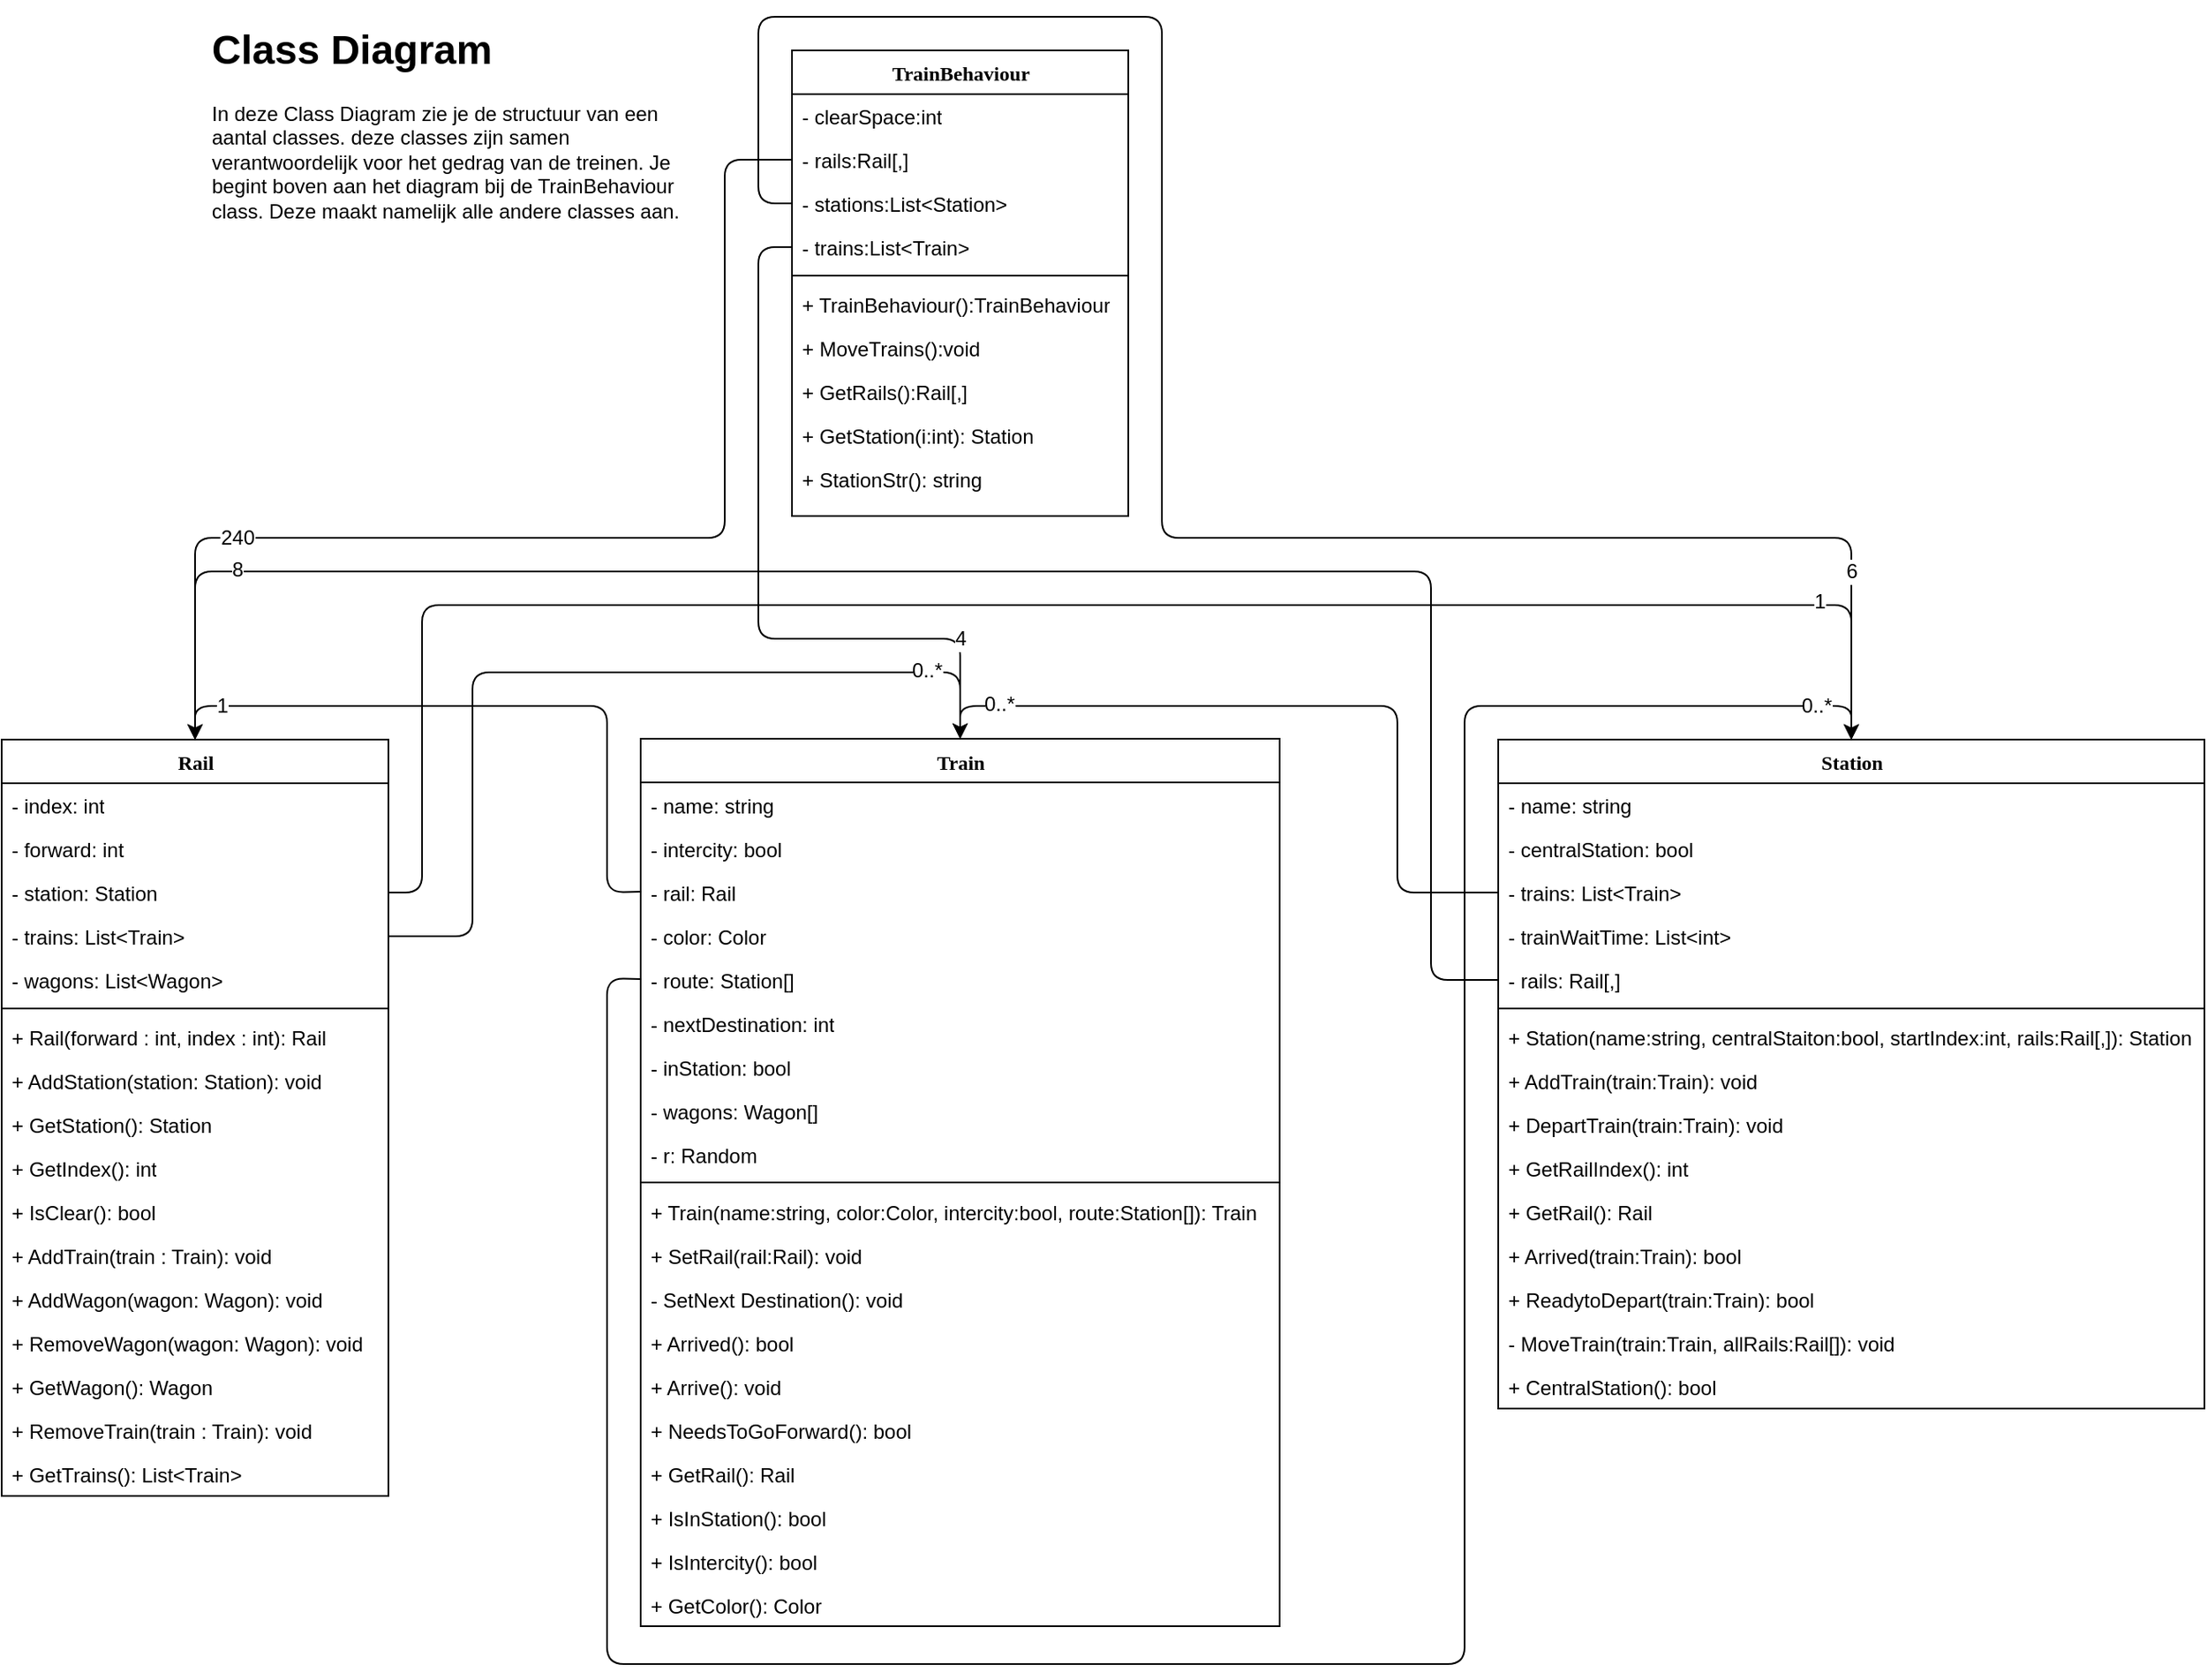 <mxfile version="12.5.1" type="github">
  <diagram name="Page-1" id="9f46799a-70d6-7492-0946-bef42562c5a5">
    <mxGraphModel dx="1905" dy="2193" grid="1" gridSize="10" guides="1" tooltips="1" connect="1" arrows="1" fold="1" page="1" pageScale="1" pageWidth="1100" pageHeight="850" background="#ffffff" math="0" shadow="0">
      <root>
        <mxCell id="0"/>
        <mxCell id="1" parent="0"/>
        <mxCell id="78961159f06e98e8-17" value="Rail" style="swimlane;html=1;fontStyle=1;align=center;verticalAlign=top;childLayout=stackLayout;horizontal=1;startSize=26;horizontalStack=0;resizeParent=1;resizeLast=0;collapsible=1;marginBottom=0;swimlaneFillColor=#ffffff;rounded=0;shadow=0;comic=0;labelBackgroundColor=none;strokeWidth=1;fillColor=none;fontFamily=Verdana;fontSize=12" parent="1" vertex="1">
          <mxGeometry x="530" width="230" height="450" as="geometry">
            <mxRectangle x="90" y="83" width="60" height="26" as="alternateBounds"/>
          </mxGeometry>
        </mxCell>
        <mxCell id="78961159f06e98e8-21" value="- index: int" style="text;html=1;strokeColor=none;fillColor=none;align=left;verticalAlign=top;spacingLeft=4;spacingRight=4;whiteSpace=wrap;overflow=hidden;rotatable=0;points=[[0,0.5],[1,0.5]];portConstraint=eastwest;" parent="78961159f06e98e8-17" vertex="1">
          <mxGeometry y="26" width="230" height="26" as="geometry"/>
        </mxCell>
        <mxCell id="4japjeftp3ALHUGcXtgO-39" value="- forward: int" style="text;html=1;strokeColor=none;fillColor=none;align=left;verticalAlign=top;spacingLeft=4;spacingRight=4;whiteSpace=wrap;overflow=hidden;rotatable=0;points=[[0,0.5],[1,0.5]];portConstraint=eastwest;" parent="78961159f06e98e8-17" vertex="1">
          <mxGeometry y="52" width="230" height="26" as="geometry"/>
        </mxCell>
        <mxCell id="4japjeftp3ALHUGcXtgO-40" value="- station: Station" style="text;html=1;strokeColor=none;fillColor=none;align=left;verticalAlign=top;spacingLeft=4;spacingRight=4;whiteSpace=wrap;overflow=hidden;rotatable=0;points=[[0,0.5],[1,0.5]];portConstraint=eastwest;" parent="78961159f06e98e8-17" vertex="1">
          <mxGeometry y="78" width="230" height="26" as="geometry"/>
        </mxCell>
        <mxCell id="4japjeftp3ALHUGcXtgO-41" value="- trains: List&amp;lt;Train&amp;gt;" style="text;html=1;strokeColor=none;fillColor=none;align=left;verticalAlign=top;spacingLeft=4;spacingRight=4;whiteSpace=wrap;overflow=hidden;rotatable=0;points=[[0,0.5],[1,0.5]];portConstraint=eastwest;" parent="78961159f06e98e8-17" vertex="1">
          <mxGeometry y="104" width="230" height="26" as="geometry"/>
        </mxCell>
        <mxCell id="4japjeftp3ALHUGcXtgO-42" value="- wagons: List&amp;lt;Wagon&amp;gt;" style="text;html=1;strokeColor=none;fillColor=none;align=left;verticalAlign=top;spacingLeft=4;spacingRight=4;whiteSpace=wrap;overflow=hidden;rotatable=0;points=[[0,0.5],[1,0.5]];portConstraint=eastwest;" parent="78961159f06e98e8-17" vertex="1">
          <mxGeometry y="130" width="230" height="26" as="geometry"/>
        </mxCell>
        <mxCell id="78961159f06e98e8-19" value="" style="line;html=1;strokeWidth=1;fillColor=none;align=left;verticalAlign=middle;spacingTop=-1;spacingLeft=3;spacingRight=3;rotatable=0;labelPosition=right;points=[];portConstraint=eastwest;" parent="78961159f06e98e8-17" vertex="1">
          <mxGeometry y="156" width="230" height="8" as="geometry"/>
        </mxCell>
        <mxCell id="78961159f06e98e8-20" value="+ Rail(forward : int, index : int): Rail" style="text;html=1;strokeColor=none;fillColor=none;align=left;verticalAlign=top;spacingLeft=4;spacingRight=4;whiteSpace=wrap;overflow=hidden;rotatable=0;points=[[0,0.5],[1,0.5]];portConstraint=eastwest;" parent="78961159f06e98e8-17" vertex="1">
          <mxGeometry y="164" width="230" height="26" as="geometry"/>
        </mxCell>
        <mxCell id="4japjeftp3ALHUGcXtgO-49" value="+ AddStation(station: Station): void" style="text;html=1;strokeColor=none;fillColor=none;align=left;verticalAlign=top;spacingLeft=4;spacingRight=4;whiteSpace=wrap;overflow=hidden;rotatable=0;points=[[0,0.5],[1,0.5]];portConstraint=eastwest;" parent="78961159f06e98e8-17" vertex="1">
          <mxGeometry y="190" width="230" height="26" as="geometry"/>
        </mxCell>
        <mxCell id="4japjeftp3ALHUGcXtgO-50" value="+ GetStation(): Station" style="text;html=1;strokeColor=none;fillColor=none;align=left;verticalAlign=top;spacingLeft=4;spacingRight=4;whiteSpace=wrap;overflow=hidden;rotatable=0;points=[[0,0.5],[1,0.5]];portConstraint=eastwest;" parent="78961159f06e98e8-17" vertex="1">
          <mxGeometry y="216" width="230" height="26" as="geometry"/>
        </mxCell>
        <mxCell id="ECuA8mzcgDLiyCMyC_pY-1" value="+ GetIndex(): int" style="text;html=1;strokeColor=none;fillColor=none;align=left;verticalAlign=top;spacingLeft=4;spacingRight=4;whiteSpace=wrap;overflow=hidden;rotatable=0;points=[[0,0.5],[1,0.5]];portConstraint=eastwest;" parent="78961159f06e98e8-17" vertex="1">
          <mxGeometry y="242" width="230" height="26" as="geometry"/>
        </mxCell>
        <mxCell id="4japjeftp3ALHUGcXtgO-52" value="+ IsClear(): bool" style="text;html=1;strokeColor=none;fillColor=none;align=left;verticalAlign=top;spacingLeft=4;spacingRight=4;whiteSpace=wrap;overflow=hidden;rotatable=0;points=[[0,0.5],[1,0.5]];portConstraint=eastwest;" parent="78961159f06e98e8-17" vertex="1">
          <mxGeometry y="268" width="230" height="26" as="geometry"/>
        </mxCell>
        <mxCell id="4japjeftp3ALHUGcXtgO-54" value="+ AddTrain(train : Train): void" style="text;html=1;strokeColor=none;fillColor=none;align=left;verticalAlign=top;spacingLeft=4;spacingRight=4;whiteSpace=wrap;overflow=hidden;rotatable=0;points=[[0,0.5],[1,0.5]];portConstraint=eastwest;" parent="78961159f06e98e8-17" vertex="1">
          <mxGeometry y="294" width="230" height="26" as="geometry"/>
        </mxCell>
        <mxCell id="4japjeftp3ALHUGcXtgO-55" value="+ AddWagon(wagon: Wagon): void" style="text;html=1;strokeColor=none;fillColor=none;align=left;verticalAlign=top;spacingLeft=4;spacingRight=4;whiteSpace=wrap;overflow=hidden;rotatable=0;points=[[0,0.5],[1,0.5]];portConstraint=eastwest;" parent="78961159f06e98e8-17" vertex="1">
          <mxGeometry y="320" width="230" height="26" as="geometry"/>
        </mxCell>
        <mxCell id="4japjeftp3ALHUGcXtgO-56" value="+ RemoveWagon(wagon: Wagon): void" style="text;html=1;strokeColor=none;fillColor=none;align=left;verticalAlign=top;spacingLeft=4;spacingRight=4;whiteSpace=wrap;overflow=hidden;rotatable=0;points=[[0,0.5],[1,0.5]];portConstraint=eastwest;" parent="78961159f06e98e8-17" vertex="1">
          <mxGeometry y="346" width="230" height="26" as="geometry"/>
        </mxCell>
        <mxCell id="4japjeftp3ALHUGcXtgO-57" value="+ GetWagon(): Wagon" style="text;html=1;strokeColor=none;fillColor=none;align=left;verticalAlign=top;spacingLeft=4;spacingRight=4;whiteSpace=wrap;overflow=hidden;rotatable=0;points=[[0,0.5],[1,0.5]];portConstraint=eastwest;" parent="78961159f06e98e8-17" vertex="1">
          <mxGeometry y="372" width="230" height="26" as="geometry"/>
        </mxCell>
        <mxCell id="4japjeftp3ALHUGcXtgO-58" value="+ RemoveTrain(train : Train): void" style="text;html=1;strokeColor=none;fillColor=none;align=left;verticalAlign=top;spacingLeft=4;spacingRight=4;whiteSpace=wrap;overflow=hidden;rotatable=0;points=[[0,0.5],[1,0.5]];portConstraint=eastwest;" parent="78961159f06e98e8-17" vertex="1">
          <mxGeometry y="398" width="230" height="26" as="geometry"/>
        </mxCell>
        <mxCell id="4japjeftp3ALHUGcXtgO-59" value="+ GetTrains(): List&amp;lt;Train&amp;gt;" style="text;html=1;strokeColor=none;fillColor=none;align=left;verticalAlign=top;spacingLeft=4;spacingRight=4;whiteSpace=wrap;overflow=hidden;rotatable=0;points=[[0,0.5],[1,0.5]];portConstraint=eastwest;" parent="78961159f06e98e8-17" vertex="1">
          <mxGeometry y="424" width="230" height="26" as="geometry"/>
        </mxCell>
        <mxCell id="4japjeftp3ALHUGcXtgO-61" value="Train" style="swimlane;html=1;fontStyle=1;align=center;verticalAlign=top;childLayout=stackLayout;horizontal=1;startSize=26;horizontalStack=0;resizeParent=1;resizeLast=0;collapsible=1;marginBottom=0;swimlaneFillColor=#ffffff;rounded=0;shadow=0;comic=0;labelBackgroundColor=none;strokeWidth=1;fillColor=none;fontFamily=Verdana;fontSize=12" parent="1" vertex="1">
          <mxGeometry x="910" y="-0.5" width="380" height="528" as="geometry">
            <mxRectangle x="90" y="83" width="60" height="26" as="alternateBounds"/>
          </mxGeometry>
        </mxCell>
        <mxCell id="4japjeftp3ALHUGcXtgO-62" value="- name: string" style="text;html=1;strokeColor=none;fillColor=none;align=left;verticalAlign=top;spacingLeft=4;spacingRight=4;whiteSpace=wrap;overflow=hidden;rotatable=0;points=[[0,0.5],[1,0.5]];portConstraint=eastwest;" parent="4japjeftp3ALHUGcXtgO-61" vertex="1">
          <mxGeometry y="26" width="380" height="26" as="geometry"/>
        </mxCell>
        <mxCell id="4japjeftp3ALHUGcXtgO-63" value="- intercity: bool" style="text;html=1;strokeColor=none;fillColor=none;align=left;verticalAlign=top;spacingLeft=4;spacingRight=4;whiteSpace=wrap;overflow=hidden;rotatable=0;points=[[0,0.5],[1,0.5]];portConstraint=eastwest;" parent="4japjeftp3ALHUGcXtgO-61" vertex="1">
          <mxGeometry y="52" width="380" height="26" as="geometry"/>
        </mxCell>
        <mxCell id="4japjeftp3ALHUGcXtgO-64" value="- rail: Rail" style="text;html=1;strokeColor=none;fillColor=none;align=left;verticalAlign=top;spacingLeft=4;spacingRight=4;whiteSpace=wrap;overflow=hidden;rotatable=0;points=[[0,0.5],[1,0.5]];portConstraint=eastwest;" parent="4japjeftp3ALHUGcXtgO-61" vertex="1">
          <mxGeometry y="78" width="380" height="26" as="geometry"/>
        </mxCell>
        <mxCell id="4japjeftp3ALHUGcXtgO-79" value="- color: Color" style="text;html=1;strokeColor=none;fillColor=none;align=left;verticalAlign=top;spacingLeft=4;spacingRight=4;whiteSpace=wrap;overflow=hidden;rotatable=0;points=[[0,0.5],[1,0.5]];portConstraint=eastwest;" parent="4japjeftp3ALHUGcXtgO-61" vertex="1">
          <mxGeometry y="104" width="380" height="26" as="geometry"/>
        </mxCell>
        <mxCell id="4japjeftp3ALHUGcXtgO-80" value="- route: Station[]" style="text;html=1;strokeColor=none;fillColor=none;align=left;verticalAlign=top;spacingLeft=4;spacingRight=4;whiteSpace=wrap;overflow=hidden;rotatable=0;points=[[0,0.5],[1,0.5]];portConstraint=eastwest;" parent="4japjeftp3ALHUGcXtgO-61" vertex="1">
          <mxGeometry y="130" width="380" height="26" as="geometry"/>
        </mxCell>
        <mxCell id="4japjeftp3ALHUGcXtgO-81" value="- nextDestination: int" style="text;html=1;strokeColor=none;fillColor=none;align=left;verticalAlign=top;spacingLeft=4;spacingRight=4;whiteSpace=wrap;overflow=hidden;rotatable=0;points=[[0,0.5],[1,0.5]];portConstraint=eastwest;" parent="4japjeftp3ALHUGcXtgO-61" vertex="1">
          <mxGeometry y="156" width="380" height="26" as="geometry"/>
        </mxCell>
        <mxCell id="4japjeftp3ALHUGcXtgO-82" value="- inStation: bool" style="text;html=1;strokeColor=none;fillColor=none;align=left;verticalAlign=top;spacingLeft=4;spacingRight=4;whiteSpace=wrap;overflow=hidden;rotatable=0;points=[[0,0.5],[1,0.5]];portConstraint=eastwest;" parent="4japjeftp3ALHUGcXtgO-61" vertex="1">
          <mxGeometry y="182" width="380" height="26" as="geometry"/>
        </mxCell>
        <mxCell id="4japjeftp3ALHUGcXtgO-83" value="- wagons: Wagon[]" style="text;html=1;strokeColor=none;fillColor=none;align=left;verticalAlign=top;spacingLeft=4;spacingRight=4;whiteSpace=wrap;overflow=hidden;rotatable=0;points=[[0,0.5],[1,0.5]];portConstraint=eastwest;" parent="4japjeftp3ALHUGcXtgO-61" vertex="1">
          <mxGeometry y="208" width="380" height="26" as="geometry"/>
        </mxCell>
        <mxCell id="ECuA8mzcgDLiyCMyC_pY-2" value="- r: Random" style="text;html=1;strokeColor=none;fillColor=none;align=left;verticalAlign=top;spacingLeft=4;spacingRight=4;whiteSpace=wrap;overflow=hidden;rotatable=0;points=[[0,0.5],[1,0.5]];portConstraint=eastwest;" parent="4japjeftp3ALHUGcXtgO-61" vertex="1">
          <mxGeometry y="234" width="380" height="26" as="geometry"/>
        </mxCell>
        <mxCell id="4japjeftp3ALHUGcXtgO-67" value="" style="line;html=1;strokeWidth=1;fillColor=none;align=left;verticalAlign=middle;spacingTop=-1;spacingLeft=3;spacingRight=3;rotatable=0;labelPosition=right;points=[];portConstraint=eastwest;" parent="4japjeftp3ALHUGcXtgO-61" vertex="1">
          <mxGeometry y="260" width="380" height="8" as="geometry"/>
        </mxCell>
        <mxCell id="4japjeftp3ALHUGcXtgO-68" value="+ Train(name:string, color:Color, intercity:bool, route:Station[]): Train" style="text;html=1;strokeColor=none;fillColor=none;align=left;verticalAlign=top;spacingLeft=4;spacingRight=4;whiteSpace=wrap;overflow=hidden;rotatable=0;points=[[0,0.5],[1,0.5]];portConstraint=eastwest;" parent="4japjeftp3ALHUGcXtgO-61" vertex="1">
          <mxGeometry y="268" width="380" height="26" as="geometry"/>
        </mxCell>
        <mxCell id="4japjeftp3ALHUGcXtgO-69" value="+ SetRail(rail:Rail): void" style="text;html=1;strokeColor=none;fillColor=none;align=left;verticalAlign=top;spacingLeft=4;spacingRight=4;whiteSpace=wrap;overflow=hidden;rotatable=0;points=[[0,0.5],[1,0.5]];portConstraint=eastwest;" parent="4japjeftp3ALHUGcXtgO-61" vertex="1">
          <mxGeometry y="294" width="380" height="26" as="geometry"/>
        </mxCell>
        <mxCell id="4japjeftp3ALHUGcXtgO-70" value="- SetNext Destination(): void" style="text;html=1;strokeColor=none;fillColor=none;align=left;verticalAlign=top;spacingLeft=4;spacingRight=4;whiteSpace=wrap;overflow=hidden;rotatable=0;points=[[0,0.5],[1,0.5]];portConstraint=eastwest;" parent="4japjeftp3ALHUGcXtgO-61" vertex="1">
          <mxGeometry y="320" width="380" height="26" as="geometry"/>
        </mxCell>
        <mxCell id="4japjeftp3ALHUGcXtgO-71" value="+ Arrived(): bool" style="text;html=1;strokeColor=none;fillColor=none;align=left;verticalAlign=top;spacingLeft=4;spacingRight=4;whiteSpace=wrap;overflow=hidden;rotatable=0;points=[[0,0.5],[1,0.5]];portConstraint=eastwest;" parent="4japjeftp3ALHUGcXtgO-61" vertex="1">
          <mxGeometry y="346" width="380" height="26" as="geometry"/>
        </mxCell>
        <mxCell id="4japjeftp3ALHUGcXtgO-72" value="+ Arrive(): void" style="text;html=1;strokeColor=none;fillColor=none;align=left;verticalAlign=top;spacingLeft=4;spacingRight=4;whiteSpace=wrap;overflow=hidden;rotatable=0;points=[[0,0.5],[1,0.5]];portConstraint=eastwest;" parent="4japjeftp3ALHUGcXtgO-61" vertex="1">
          <mxGeometry y="372" width="380" height="26" as="geometry"/>
        </mxCell>
        <mxCell id="4japjeftp3ALHUGcXtgO-73" value="+ NeedsToGoForward(): bool" style="text;html=1;strokeColor=none;fillColor=none;align=left;verticalAlign=top;spacingLeft=4;spacingRight=4;whiteSpace=wrap;overflow=hidden;rotatable=0;points=[[0,0.5],[1,0.5]];portConstraint=eastwest;" parent="4japjeftp3ALHUGcXtgO-61" vertex="1">
          <mxGeometry y="398" width="380" height="26" as="geometry"/>
        </mxCell>
        <mxCell id="4japjeftp3ALHUGcXtgO-74" value="+ GetRail(): Rail" style="text;html=1;strokeColor=none;fillColor=none;align=left;verticalAlign=top;spacingLeft=4;spacingRight=4;whiteSpace=wrap;overflow=hidden;rotatable=0;points=[[0,0.5],[1,0.5]];portConstraint=eastwest;" parent="4japjeftp3ALHUGcXtgO-61" vertex="1">
          <mxGeometry y="424" width="380" height="26" as="geometry"/>
        </mxCell>
        <mxCell id="4japjeftp3ALHUGcXtgO-75" value="+ IsInStation(): bool" style="text;html=1;strokeColor=none;fillColor=none;align=left;verticalAlign=top;spacingLeft=4;spacingRight=4;whiteSpace=wrap;overflow=hidden;rotatable=0;points=[[0,0.5],[1,0.5]];portConstraint=eastwest;" parent="4japjeftp3ALHUGcXtgO-61" vertex="1">
          <mxGeometry y="450" width="380" height="26" as="geometry"/>
        </mxCell>
        <mxCell id="4japjeftp3ALHUGcXtgO-76" value="+ IsIntercity(): bool" style="text;html=1;strokeColor=none;fillColor=none;align=left;verticalAlign=top;spacingLeft=4;spacingRight=4;whiteSpace=wrap;overflow=hidden;rotatable=0;points=[[0,0.5],[1,0.5]];portConstraint=eastwest;" parent="4japjeftp3ALHUGcXtgO-61" vertex="1">
          <mxGeometry y="476" width="380" height="26" as="geometry"/>
        </mxCell>
        <mxCell id="4japjeftp3ALHUGcXtgO-77" value="+ GetColor(): Color" style="text;html=1;strokeColor=none;fillColor=none;align=left;verticalAlign=top;spacingLeft=4;spacingRight=4;whiteSpace=wrap;overflow=hidden;rotatable=0;points=[[0,0.5],[1,0.5]];portConstraint=eastwest;" parent="4japjeftp3ALHUGcXtgO-61" vertex="1">
          <mxGeometry y="502" width="380" height="26" as="geometry"/>
        </mxCell>
        <mxCell id="dSkPaAIi-SsUXHrledxw-2" value="Station" style="swimlane;html=1;fontStyle=1;align=center;verticalAlign=top;childLayout=stackLayout;horizontal=1;startSize=26;horizontalStack=0;resizeParent=1;resizeLast=0;collapsible=1;marginBottom=0;swimlaneFillColor=#ffffff;rounded=0;shadow=0;comic=0;labelBackgroundColor=none;strokeWidth=1;fillColor=none;fontFamily=Verdana;fontSize=12" vertex="1" parent="1">
          <mxGeometry x="1420" width="420" height="398" as="geometry">
            <mxRectangle x="90" y="83" width="60" height="26" as="alternateBounds"/>
          </mxGeometry>
        </mxCell>
        <mxCell id="dSkPaAIi-SsUXHrledxw-3" value="- name: string" style="text;html=1;strokeColor=none;fillColor=none;align=left;verticalAlign=top;spacingLeft=4;spacingRight=4;whiteSpace=wrap;overflow=hidden;rotatable=0;points=[[0,0.5],[1,0.5]];portConstraint=eastwest;" vertex="1" parent="dSkPaAIi-SsUXHrledxw-2">
          <mxGeometry y="26" width="420" height="26" as="geometry"/>
        </mxCell>
        <mxCell id="dSkPaAIi-SsUXHrledxw-4" value="- centralStation: bool" style="text;html=1;strokeColor=none;fillColor=none;align=left;verticalAlign=top;spacingLeft=4;spacingRight=4;whiteSpace=wrap;overflow=hidden;rotatable=0;points=[[0,0.5],[1,0.5]];portConstraint=eastwest;" vertex="1" parent="dSkPaAIi-SsUXHrledxw-2">
          <mxGeometry y="52" width="420" height="26" as="geometry"/>
        </mxCell>
        <mxCell id="dSkPaAIi-SsUXHrledxw-23" value="- trains: List&amp;lt;Train&amp;gt;" style="text;html=1;strokeColor=none;fillColor=none;align=left;verticalAlign=top;spacingLeft=4;spacingRight=4;whiteSpace=wrap;overflow=hidden;rotatable=0;points=[[0,0.5],[1,0.5]];portConstraint=eastwest;" vertex="1" parent="dSkPaAIi-SsUXHrledxw-2">
          <mxGeometry y="78" width="420" height="26" as="geometry"/>
        </mxCell>
        <mxCell id="dSkPaAIi-SsUXHrledxw-25" value="- trainWaitTime: List&amp;lt;int&amp;gt;" style="text;html=1;strokeColor=none;fillColor=none;align=left;verticalAlign=top;spacingLeft=4;spacingRight=4;whiteSpace=wrap;overflow=hidden;rotatable=0;points=[[0,0.5],[1,0.5]];portConstraint=eastwest;" vertex="1" parent="dSkPaAIi-SsUXHrledxw-2">
          <mxGeometry y="104" width="420" height="26" as="geometry"/>
        </mxCell>
        <mxCell id="dSkPaAIi-SsUXHrledxw-26" value="- rails: Rail[,]" style="text;html=1;strokeColor=none;fillColor=none;align=left;verticalAlign=top;spacingLeft=4;spacingRight=4;whiteSpace=wrap;overflow=hidden;rotatable=0;points=[[0,0.5],[1,0.5]];portConstraint=eastwest;" vertex="1" parent="dSkPaAIi-SsUXHrledxw-2">
          <mxGeometry y="130" width="420" height="26" as="geometry"/>
        </mxCell>
        <mxCell id="dSkPaAIi-SsUXHrledxw-12" value="" style="line;html=1;strokeWidth=1;fillColor=none;align=left;verticalAlign=middle;spacingTop=-1;spacingLeft=3;spacingRight=3;rotatable=0;labelPosition=right;points=[];portConstraint=eastwest;" vertex="1" parent="dSkPaAIi-SsUXHrledxw-2">
          <mxGeometry y="156" width="420" height="8" as="geometry"/>
        </mxCell>
        <mxCell id="dSkPaAIi-SsUXHrledxw-13" value="+ Station(name:string, centralStaiton:bool, startIndex:int, rails:Rail[,]): Station" style="text;html=1;strokeColor=none;fillColor=none;align=left;verticalAlign=top;spacingLeft=4;spacingRight=4;whiteSpace=wrap;overflow=hidden;rotatable=0;points=[[0,0.5],[1,0.5]];portConstraint=eastwest;" vertex="1" parent="dSkPaAIi-SsUXHrledxw-2">
          <mxGeometry y="164" width="420" height="26" as="geometry"/>
        </mxCell>
        <mxCell id="dSkPaAIi-SsUXHrledxw-14" value="+ AddTrain(train:Train): void" style="text;html=1;strokeColor=none;fillColor=none;align=left;verticalAlign=top;spacingLeft=4;spacingRight=4;whiteSpace=wrap;overflow=hidden;rotatable=0;points=[[0,0.5],[1,0.5]];portConstraint=eastwest;" vertex="1" parent="dSkPaAIi-SsUXHrledxw-2">
          <mxGeometry y="190" width="420" height="26" as="geometry"/>
        </mxCell>
        <mxCell id="dSkPaAIi-SsUXHrledxw-15" value="+ DepartTrain(train:Train): void" style="text;html=1;strokeColor=none;fillColor=none;align=left;verticalAlign=top;spacingLeft=4;spacingRight=4;whiteSpace=wrap;overflow=hidden;rotatable=0;points=[[0,0.5],[1,0.5]];portConstraint=eastwest;" vertex="1" parent="dSkPaAIi-SsUXHrledxw-2">
          <mxGeometry y="216" width="420" height="26" as="geometry"/>
        </mxCell>
        <mxCell id="dSkPaAIi-SsUXHrledxw-16" value="+ GetRailIndex(): int" style="text;html=1;strokeColor=none;fillColor=none;align=left;verticalAlign=top;spacingLeft=4;spacingRight=4;whiteSpace=wrap;overflow=hidden;rotatable=0;points=[[0,0.5],[1,0.5]];portConstraint=eastwest;" vertex="1" parent="dSkPaAIi-SsUXHrledxw-2">
          <mxGeometry y="242" width="420" height="26" as="geometry"/>
        </mxCell>
        <mxCell id="dSkPaAIi-SsUXHrledxw-17" value="+ GetRail(): Rail" style="text;html=1;strokeColor=none;fillColor=none;align=left;verticalAlign=top;spacingLeft=4;spacingRight=4;whiteSpace=wrap;overflow=hidden;rotatable=0;points=[[0,0.5],[1,0.5]];portConstraint=eastwest;" vertex="1" parent="dSkPaAIi-SsUXHrledxw-2">
          <mxGeometry y="268" width="420" height="26" as="geometry"/>
        </mxCell>
        <mxCell id="dSkPaAIi-SsUXHrledxw-18" value="+ Arrived(train:Train): bool" style="text;html=1;strokeColor=none;fillColor=none;align=left;verticalAlign=top;spacingLeft=4;spacingRight=4;whiteSpace=wrap;overflow=hidden;rotatable=0;points=[[0,0.5],[1,0.5]];portConstraint=eastwest;" vertex="1" parent="dSkPaAIi-SsUXHrledxw-2">
          <mxGeometry y="294" width="420" height="26" as="geometry"/>
        </mxCell>
        <mxCell id="dSkPaAIi-SsUXHrledxw-19" value="+ ReadytoDepart(train:Train): bool" style="text;html=1;strokeColor=none;fillColor=none;align=left;verticalAlign=top;spacingLeft=4;spacingRight=4;whiteSpace=wrap;overflow=hidden;rotatable=0;points=[[0,0.5],[1,0.5]];portConstraint=eastwest;" vertex="1" parent="dSkPaAIi-SsUXHrledxw-2">
          <mxGeometry y="320" width="420" height="26" as="geometry"/>
        </mxCell>
        <mxCell id="dSkPaAIi-SsUXHrledxw-20" value="- MoveTrain(train:Train, allRails:Rail[]): void" style="text;html=1;strokeColor=none;fillColor=none;align=left;verticalAlign=top;spacingLeft=4;spacingRight=4;whiteSpace=wrap;overflow=hidden;rotatable=0;points=[[0,0.5],[1,0.5]];portConstraint=eastwest;" vertex="1" parent="dSkPaAIi-SsUXHrledxw-2">
          <mxGeometry y="346" width="420" height="26" as="geometry"/>
        </mxCell>
        <mxCell id="dSkPaAIi-SsUXHrledxw-21" value="+ CentralStation(): bool" style="text;html=1;strokeColor=none;fillColor=none;align=left;verticalAlign=top;spacingLeft=4;spacingRight=4;whiteSpace=wrap;overflow=hidden;rotatable=0;points=[[0,0.5],[1,0.5]];portConstraint=eastwest;" vertex="1" parent="dSkPaAIi-SsUXHrledxw-2">
          <mxGeometry y="372" width="420" height="26" as="geometry"/>
        </mxCell>
        <mxCell id="dSkPaAIi-SsUXHrledxw-27" value="TrainBehaviour" style="swimlane;html=1;fontStyle=1;align=center;verticalAlign=top;childLayout=stackLayout;horizontal=1;startSize=26;horizontalStack=0;resizeParent=1;resizeLast=0;collapsible=1;marginBottom=0;swimlaneFillColor=#ffffff;rounded=0;shadow=0;comic=0;labelBackgroundColor=none;strokeWidth=1;fillColor=none;fontFamily=Verdana;fontSize=12" vertex="1" parent="1">
          <mxGeometry x="1000" y="-410" width="200" height="277" as="geometry">
            <mxRectangle x="90" y="83" width="60" height="26" as="alternateBounds"/>
          </mxGeometry>
        </mxCell>
        <mxCell id="dSkPaAIi-SsUXHrledxw-28" value="- clearSpace:int" style="text;html=1;strokeColor=none;fillColor=none;align=left;verticalAlign=top;spacingLeft=4;spacingRight=4;whiteSpace=wrap;overflow=hidden;rotatable=0;points=[[0,0.5],[1,0.5]];portConstraint=eastwest;" vertex="1" parent="dSkPaAIi-SsUXHrledxw-27">
          <mxGeometry y="26" width="200" height="26" as="geometry"/>
        </mxCell>
        <mxCell id="dSkPaAIi-SsUXHrledxw-29" value="- rails:Rail[,]" style="text;html=1;strokeColor=none;fillColor=none;align=left;verticalAlign=top;spacingLeft=4;spacingRight=4;whiteSpace=wrap;overflow=hidden;rotatable=0;points=[[0,0.5],[1,0.5]];portConstraint=eastwest;" vertex="1" parent="dSkPaAIi-SsUXHrledxw-27">
          <mxGeometry y="52" width="200" height="26" as="geometry"/>
        </mxCell>
        <mxCell id="dSkPaAIi-SsUXHrledxw-30" value="- stations:List&amp;lt;Station&amp;gt;" style="text;html=1;strokeColor=none;fillColor=none;align=left;verticalAlign=top;spacingLeft=4;spacingRight=4;whiteSpace=wrap;overflow=hidden;rotatable=0;points=[[0,0.5],[1,0.5]];portConstraint=eastwest;" vertex="1" parent="dSkPaAIi-SsUXHrledxw-27">
          <mxGeometry y="78" width="200" height="26" as="geometry"/>
        </mxCell>
        <mxCell id="dSkPaAIi-SsUXHrledxw-31" value="- trains:List&amp;lt;Train&amp;gt;" style="text;html=1;strokeColor=none;fillColor=none;align=left;verticalAlign=top;spacingLeft=4;spacingRight=4;whiteSpace=wrap;overflow=hidden;rotatable=0;points=[[0,0.5],[1,0.5]];portConstraint=eastwest;" vertex="1" parent="dSkPaAIi-SsUXHrledxw-27">
          <mxGeometry y="104" width="200" height="26" as="geometry"/>
        </mxCell>
        <mxCell id="dSkPaAIi-SsUXHrledxw-33" value="" style="line;html=1;strokeWidth=1;fillColor=none;align=left;verticalAlign=middle;spacingTop=-1;spacingLeft=3;spacingRight=3;rotatable=0;labelPosition=right;points=[];portConstraint=eastwest;" vertex="1" parent="dSkPaAIi-SsUXHrledxw-27">
          <mxGeometry y="130" width="200" height="8" as="geometry"/>
        </mxCell>
        <mxCell id="dSkPaAIi-SsUXHrledxw-34" value="+ TrainBehaviour():TrainBehaviour" style="text;html=1;strokeColor=none;fillColor=none;align=left;verticalAlign=top;spacingLeft=4;spacingRight=4;whiteSpace=wrap;overflow=hidden;rotatable=0;points=[[0,0.5],[1,0.5]];portConstraint=eastwest;" vertex="1" parent="dSkPaAIi-SsUXHrledxw-27">
          <mxGeometry y="138" width="200" height="26" as="geometry"/>
        </mxCell>
        <mxCell id="dSkPaAIi-SsUXHrledxw-35" value="+ MoveTrains():void" style="text;html=1;strokeColor=none;fillColor=none;align=left;verticalAlign=top;spacingLeft=4;spacingRight=4;whiteSpace=wrap;overflow=hidden;rotatable=0;points=[[0,0.5],[1,0.5]];portConstraint=eastwest;" vertex="1" parent="dSkPaAIi-SsUXHrledxw-27">
          <mxGeometry y="164" width="200" height="26" as="geometry"/>
        </mxCell>
        <mxCell id="dSkPaAIi-SsUXHrledxw-36" value="+ GetRails():Rail[,]" style="text;html=1;strokeColor=none;fillColor=none;align=left;verticalAlign=top;spacingLeft=4;spacingRight=4;whiteSpace=wrap;overflow=hidden;rotatable=0;points=[[0,0.5],[1,0.5]];portConstraint=eastwest;" vertex="1" parent="dSkPaAIi-SsUXHrledxw-27">
          <mxGeometry y="190" width="200" height="26" as="geometry"/>
        </mxCell>
        <mxCell id="dSkPaAIi-SsUXHrledxw-37" value="+ GetStation(i:int): Station" style="text;html=1;strokeColor=none;fillColor=none;align=left;verticalAlign=top;spacingLeft=4;spacingRight=4;whiteSpace=wrap;overflow=hidden;rotatable=0;points=[[0,0.5],[1,0.5]];portConstraint=eastwest;" vertex="1" parent="dSkPaAIi-SsUXHrledxw-27">
          <mxGeometry y="216" width="200" height="26" as="geometry"/>
        </mxCell>
        <mxCell id="dSkPaAIi-SsUXHrledxw-38" value="+ StationStr(): string" style="text;html=1;strokeColor=none;fillColor=none;align=left;verticalAlign=top;spacingLeft=4;spacingRight=4;whiteSpace=wrap;overflow=hidden;rotatable=0;points=[[0,0.5],[1,0.5]];portConstraint=eastwest;" vertex="1" parent="dSkPaAIi-SsUXHrledxw-27">
          <mxGeometry y="242" width="200" height="26" as="geometry"/>
        </mxCell>
        <mxCell id="dSkPaAIi-SsUXHrledxw-46" value="" style="endArrow=classic;html=1;exitX=0;exitY=0.5;exitDx=0;exitDy=0;entryX=0.5;entryY=0;entryDx=0;entryDy=0;" edge="1" parent="1" source="dSkPaAIi-SsUXHrledxw-29" target="78961159f06e98e8-17">
          <mxGeometry width="50" height="50" relative="1" as="geometry">
            <mxPoint x="270" y="-160" as="sourcePoint"/>
            <mxPoint x="320" y="-210" as="targetPoint"/>
            <Array as="points">
              <mxPoint x="960" y="-345"/>
              <mxPoint x="960" y="-120"/>
              <mxPoint x="645" y="-120"/>
            </Array>
          </mxGeometry>
        </mxCell>
        <mxCell id="dSkPaAIi-SsUXHrledxw-57" value="240" style="text;html=1;align=center;verticalAlign=middle;resizable=0;points=[];labelBackgroundColor=#ffffff;" vertex="1" connectable="0" parent="dSkPaAIi-SsUXHrledxw-46">
          <mxGeometry x="0.574" relative="1" as="geometry">
            <mxPoint x="-4.41" as="offset"/>
          </mxGeometry>
        </mxCell>
        <mxCell id="dSkPaAIi-SsUXHrledxw-47" value="" style="endArrow=classic;html=1;exitX=1;exitY=0.5;exitDx=0;exitDy=0;entryX=0.5;entryY=0;entryDx=0;entryDy=0;" edge="1" parent="1" source="4japjeftp3ALHUGcXtgO-40" target="dSkPaAIi-SsUXHrledxw-2">
          <mxGeometry width="50" height="50" relative="1" as="geometry">
            <mxPoint x="480" y="140" as="sourcePoint"/>
            <mxPoint x="530" y="90" as="targetPoint"/>
            <Array as="points">
              <mxPoint x="780" y="91"/>
              <mxPoint x="780" y="-80"/>
              <mxPoint x="1630" y="-80"/>
            </Array>
          </mxGeometry>
        </mxCell>
        <mxCell id="dSkPaAIi-SsUXHrledxw-61" value="1" style="text;html=1;align=center;verticalAlign=middle;resizable=0;points=[];labelBackgroundColor=#ffffff;" vertex="1" connectable="0" parent="dSkPaAIi-SsUXHrledxw-47">
          <mxGeometry x="0.733" y="2" relative="1" as="geometry">
            <mxPoint x="50" as="offset"/>
          </mxGeometry>
        </mxCell>
        <mxCell id="dSkPaAIi-SsUXHrledxw-48" value="" style="endArrow=classic;html=1;exitX=1;exitY=0.5;exitDx=0;exitDy=0;entryX=0.5;entryY=0;entryDx=0;entryDy=0;" edge="1" parent="1" source="4japjeftp3ALHUGcXtgO-41" target="4japjeftp3ALHUGcXtgO-61">
          <mxGeometry width="50" height="50" relative="1" as="geometry">
            <mxPoint x="400" y="260" as="sourcePoint"/>
            <mxPoint x="450" y="210" as="targetPoint"/>
            <Array as="points">
              <mxPoint x="810" y="117"/>
              <mxPoint x="810" y="-40"/>
              <mxPoint x="1100" y="-40"/>
            </Array>
          </mxGeometry>
        </mxCell>
        <mxCell id="dSkPaAIi-SsUXHrledxw-58" value="0..*" style="text;html=1;align=center;verticalAlign=middle;resizable=0;points=[];labelBackgroundColor=#ffffff;" vertex="1" connectable="0" parent="dSkPaAIi-SsUXHrledxw-48">
          <mxGeometry x="0.685" y="1" relative="1" as="geometry">
            <mxPoint x="25.24" as="offset"/>
          </mxGeometry>
        </mxCell>
        <mxCell id="dSkPaAIi-SsUXHrledxw-49" value="" style="endArrow=classic;html=1;exitX=0;exitY=0.5;exitDx=0;exitDy=0;entryX=0.5;entryY=0;entryDx=0;entryDy=0;" edge="1" parent="1" source="dSkPaAIi-SsUXHrledxw-23" target="4japjeftp3ALHUGcXtgO-61">
          <mxGeometry width="50" height="50" relative="1" as="geometry">
            <mxPoint x="580" y="230" as="sourcePoint"/>
            <mxPoint x="630" y="180" as="targetPoint"/>
            <Array as="points">
              <mxPoint x="1360" y="91"/>
              <mxPoint x="1360" y="-20"/>
              <mxPoint x="1100" y="-20"/>
            </Array>
          </mxGeometry>
        </mxCell>
        <mxCell id="dSkPaAIi-SsUXHrledxw-64" value="0..*" style="text;html=1;align=center;verticalAlign=middle;resizable=0;points=[];labelBackgroundColor=#ffffff;" vertex="1" connectable="0" parent="dSkPaAIi-SsUXHrledxw-49">
          <mxGeometry x="0.812" y="-1" relative="1" as="geometry">
            <mxPoint as="offset"/>
          </mxGeometry>
        </mxCell>
        <mxCell id="dSkPaAIi-SsUXHrledxw-50" value="" style="endArrow=classic;html=1;exitX=0;exitY=0.5;exitDx=0;exitDy=0;entryX=0.5;entryY=0;entryDx=0;entryDy=0;" edge="1" parent="1" source="dSkPaAIi-SsUXHrledxw-26" target="78961159f06e98e8-17">
          <mxGeometry width="50" height="50" relative="1" as="geometry">
            <mxPoint x="440" y="90" as="sourcePoint"/>
            <mxPoint x="490" y="40" as="targetPoint"/>
            <Array as="points">
              <mxPoint x="1380" y="143"/>
              <mxPoint x="1380" y="-100"/>
              <mxPoint x="645" y="-100"/>
            </Array>
          </mxGeometry>
        </mxCell>
        <mxCell id="dSkPaAIi-SsUXHrledxw-59" value="8" style="text;html=1;align=center;verticalAlign=middle;resizable=0;points=[];labelBackgroundColor=#ffffff;" vertex="1" connectable="0" parent="dSkPaAIi-SsUXHrledxw-50">
          <mxGeometry x="0.718" y="-1" relative="1" as="geometry">
            <mxPoint x="-33" as="offset"/>
          </mxGeometry>
        </mxCell>
        <mxCell id="dSkPaAIi-SsUXHrledxw-51" value="" style="endArrow=classic;html=1;exitX=0;exitY=0.5;exitDx=0;exitDy=0;entryX=0.5;entryY=0;entryDx=0;entryDy=0;" edge="1" parent="1" source="4japjeftp3ALHUGcXtgO-64" target="78961159f06e98e8-17">
          <mxGeometry width="50" height="50" relative="1" as="geometry">
            <mxPoint x="430" y="250" as="sourcePoint"/>
            <mxPoint x="480" y="200" as="targetPoint"/>
            <Array as="points">
              <mxPoint x="890" y="91"/>
              <mxPoint x="890" y="-20"/>
              <mxPoint x="645" y="-20"/>
            </Array>
          </mxGeometry>
        </mxCell>
        <mxCell id="dSkPaAIi-SsUXHrledxw-60" value="1" style="text;html=1;align=center;verticalAlign=middle;resizable=0;points=[];labelBackgroundColor=#ffffff;" vertex="1" connectable="0" parent="dSkPaAIi-SsUXHrledxw-51">
          <mxGeometry x="0.65" relative="1" as="geometry">
            <mxPoint x="-33.95" as="offset"/>
          </mxGeometry>
        </mxCell>
        <mxCell id="dSkPaAIi-SsUXHrledxw-53" value="" style="endArrow=classic;html=1;exitX=0;exitY=0.5;exitDx=0;exitDy=0;entryX=0.5;entryY=0;entryDx=0;entryDy=0;" edge="1" parent="1" source="dSkPaAIi-SsUXHrledxw-30" target="dSkPaAIi-SsUXHrledxw-2">
          <mxGeometry width="50" height="50" relative="1" as="geometry">
            <mxPoint x="490" y="10" as="sourcePoint"/>
            <mxPoint x="540" y="-40" as="targetPoint"/>
            <Array as="points">
              <mxPoint x="980" y="-319"/>
              <mxPoint x="980" y="-430"/>
              <mxPoint x="1220" y="-430"/>
              <mxPoint x="1220" y="-120"/>
              <mxPoint x="1630" y="-120"/>
            </Array>
          </mxGeometry>
        </mxCell>
        <mxCell id="dSkPaAIi-SsUXHrledxw-56" value="6" style="text;html=1;align=center;verticalAlign=middle;resizable=0;points=[];labelBackgroundColor=#ffffff;" vertex="1" connectable="0" parent="dSkPaAIi-SsUXHrledxw-53">
          <mxGeometry x="0.673" y="-2" relative="1" as="geometry">
            <mxPoint x="78" y="18" as="offset"/>
          </mxGeometry>
        </mxCell>
        <mxCell id="dSkPaAIi-SsUXHrledxw-54" value="" style="endArrow=classic;html=1;exitX=0;exitY=0.5;exitDx=0;exitDy=0;entryX=0.5;entryY=0;entryDx=0;entryDy=0;" edge="1" parent="1" source="dSkPaAIi-SsUXHrledxw-31" target="4japjeftp3ALHUGcXtgO-61">
          <mxGeometry width="50" height="50" relative="1" as="geometry">
            <mxPoint x="500" y="20" as="sourcePoint"/>
            <mxPoint x="550" y="-30" as="targetPoint"/>
            <Array as="points">
              <mxPoint x="980" y="-293"/>
              <mxPoint x="980" y="-60"/>
              <mxPoint x="1100" y="-60"/>
            </Array>
          </mxGeometry>
        </mxCell>
        <mxCell id="dSkPaAIi-SsUXHrledxw-55" value="4" style="text;html=1;align=center;verticalAlign=middle;resizable=0;points=[];labelBackgroundColor=#ffffff;" vertex="1" connectable="0" parent="dSkPaAIi-SsUXHrledxw-54">
          <mxGeometry x="0.802" relative="1" as="geometry">
            <mxPoint y="-16.41" as="offset"/>
          </mxGeometry>
        </mxCell>
        <mxCell id="dSkPaAIi-SsUXHrledxw-62" value="" style="endArrow=classic;html=1;exitX=0;exitY=0.5;exitDx=0;exitDy=0;entryX=0.5;entryY=0;entryDx=0;entryDy=0;" edge="1" parent="1" source="4japjeftp3ALHUGcXtgO-80" target="dSkPaAIi-SsUXHrledxw-2">
          <mxGeometry width="50" height="50" relative="1" as="geometry">
            <mxPoint x="1340" y="270" as="sourcePoint"/>
            <mxPoint x="1390" y="220" as="targetPoint"/>
            <Array as="points">
              <mxPoint x="890" y="142"/>
              <mxPoint x="890" y="550"/>
              <mxPoint x="1400" y="550"/>
              <mxPoint x="1400" y="-20"/>
              <mxPoint x="1630" y="-20"/>
            </Array>
          </mxGeometry>
        </mxCell>
        <mxCell id="dSkPaAIi-SsUXHrledxw-63" value="0..*" style="text;html=1;align=center;verticalAlign=middle;resizable=0;points=[];labelBackgroundColor=#ffffff;" vertex="1" connectable="0" parent="dSkPaAIi-SsUXHrledxw-62">
          <mxGeometry x="0.93" y="-2" relative="1" as="geometry">
            <mxPoint x="20.71" y="-2" as="offset"/>
          </mxGeometry>
        </mxCell>
        <mxCell id="dSkPaAIi-SsUXHrledxw-65" value="&lt;h1&gt;Class Diagram&lt;/h1&gt;&lt;p&gt;In deze Class Diagram zie je de structuur van een aantal classes. deze classes zijn samen verantwoordelijk voor het gedrag van de treinen. Je begint boven aan het diagram bij de TrainBehaviour class. Deze maakt namelijk alle andere classes aan.&lt;/p&gt;" style="text;html=1;strokeColor=none;fillColor=none;spacing=5;spacingTop=-20;whiteSpace=wrap;overflow=hidden;rounded=0;" vertex="1" parent="1">
          <mxGeometry x="650" y="-430" width="290" height="290" as="geometry"/>
        </mxCell>
      </root>
    </mxGraphModel>
  </diagram>
</mxfile>
